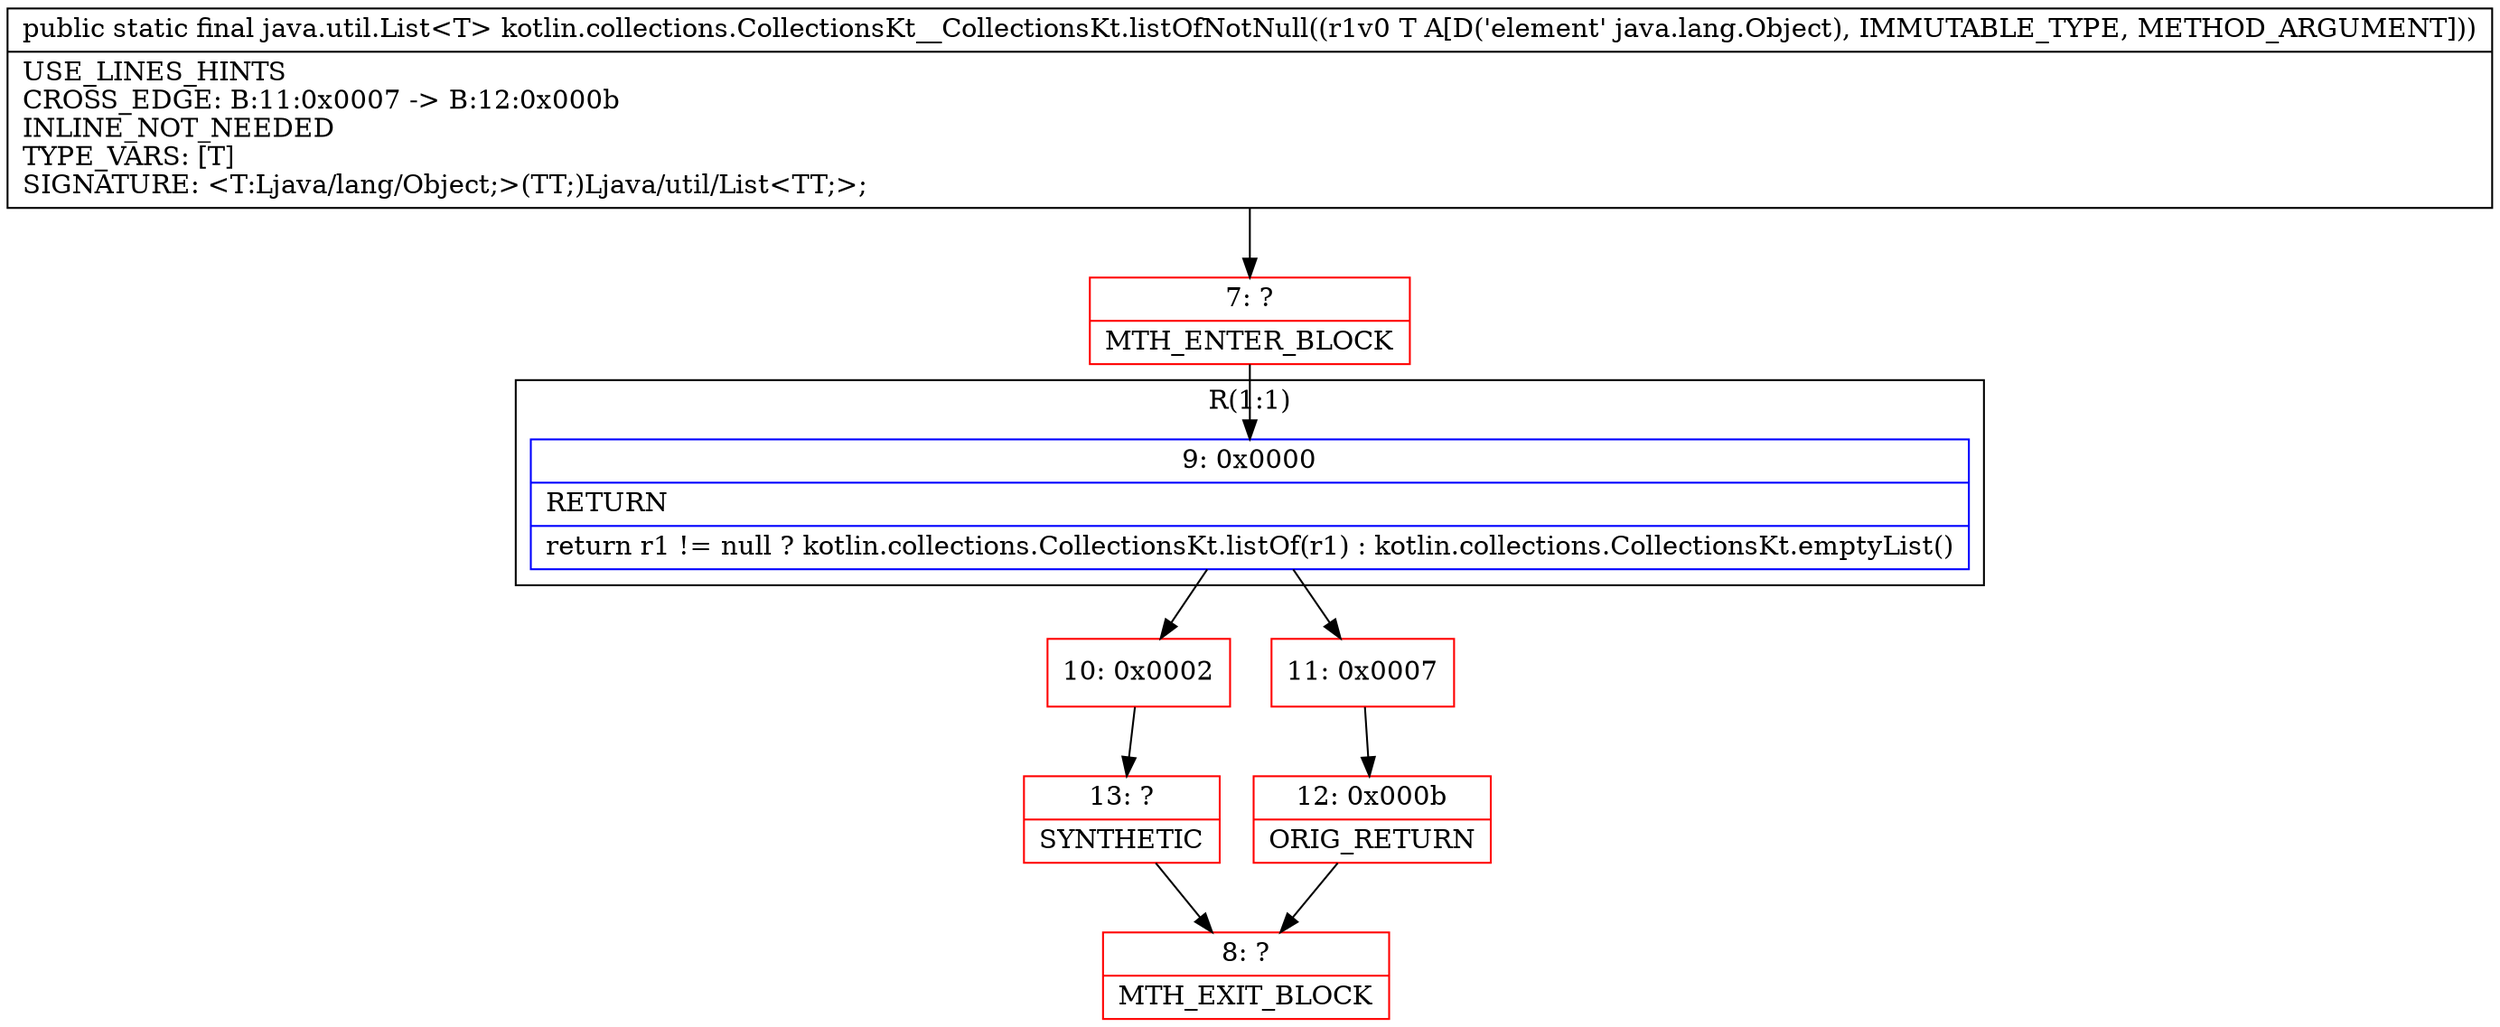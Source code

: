 digraph "CFG forkotlin.collections.CollectionsKt__CollectionsKt.listOfNotNull(Ljava\/lang\/Object;)Ljava\/util\/List;" {
subgraph cluster_Region_35830655 {
label = "R(1:1)";
node [shape=record,color=blue];
Node_9 [shape=record,label="{9\:\ 0x0000|RETURN\l|return r1 != null ? kotlin.collections.CollectionsKt.listOf(r1) : kotlin.collections.CollectionsKt.emptyList()\l}"];
}
Node_7 [shape=record,color=red,label="{7\:\ ?|MTH_ENTER_BLOCK\l}"];
Node_10 [shape=record,color=red,label="{10\:\ 0x0002}"];
Node_13 [shape=record,color=red,label="{13\:\ ?|SYNTHETIC\l}"];
Node_8 [shape=record,color=red,label="{8\:\ ?|MTH_EXIT_BLOCK\l}"];
Node_11 [shape=record,color=red,label="{11\:\ 0x0007}"];
Node_12 [shape=record,color=red,label="{12\:\ 0x000b|ORIG_RETURN\l}"];
MethodNode[shape=record,label="{public static final java.util.List\<T\> kotlin.collections.CollectionsKt__CollectionsKt.listOfNotNull((r1v0 T A[D('element' java.lang.Object), IMMUTABLE_TYPE, METHOD_ARGUMENT]))  | USE_LINES_HINTS\lCROSS_EDGE: B:11:0x0007 \-\> B:12:0x000b\lINLINE_NOT_NEEDED\lTYPE_VARS: [T]\lSIGNATURE: \<T:Ljava\/lang\/Object;\>(TT;)Ljava\/util\/List\<TT;\>;\l}"];
MethodNode -> Node_7;Node_9 -> Node_10;
Node_9 -> Node_11;
Node_7 -> Node_9;
Node_10 -> Node_13;
Node_13 -> Node_8;
Node_11 -> Node_12;
Node_12 -> Node_8;
}

